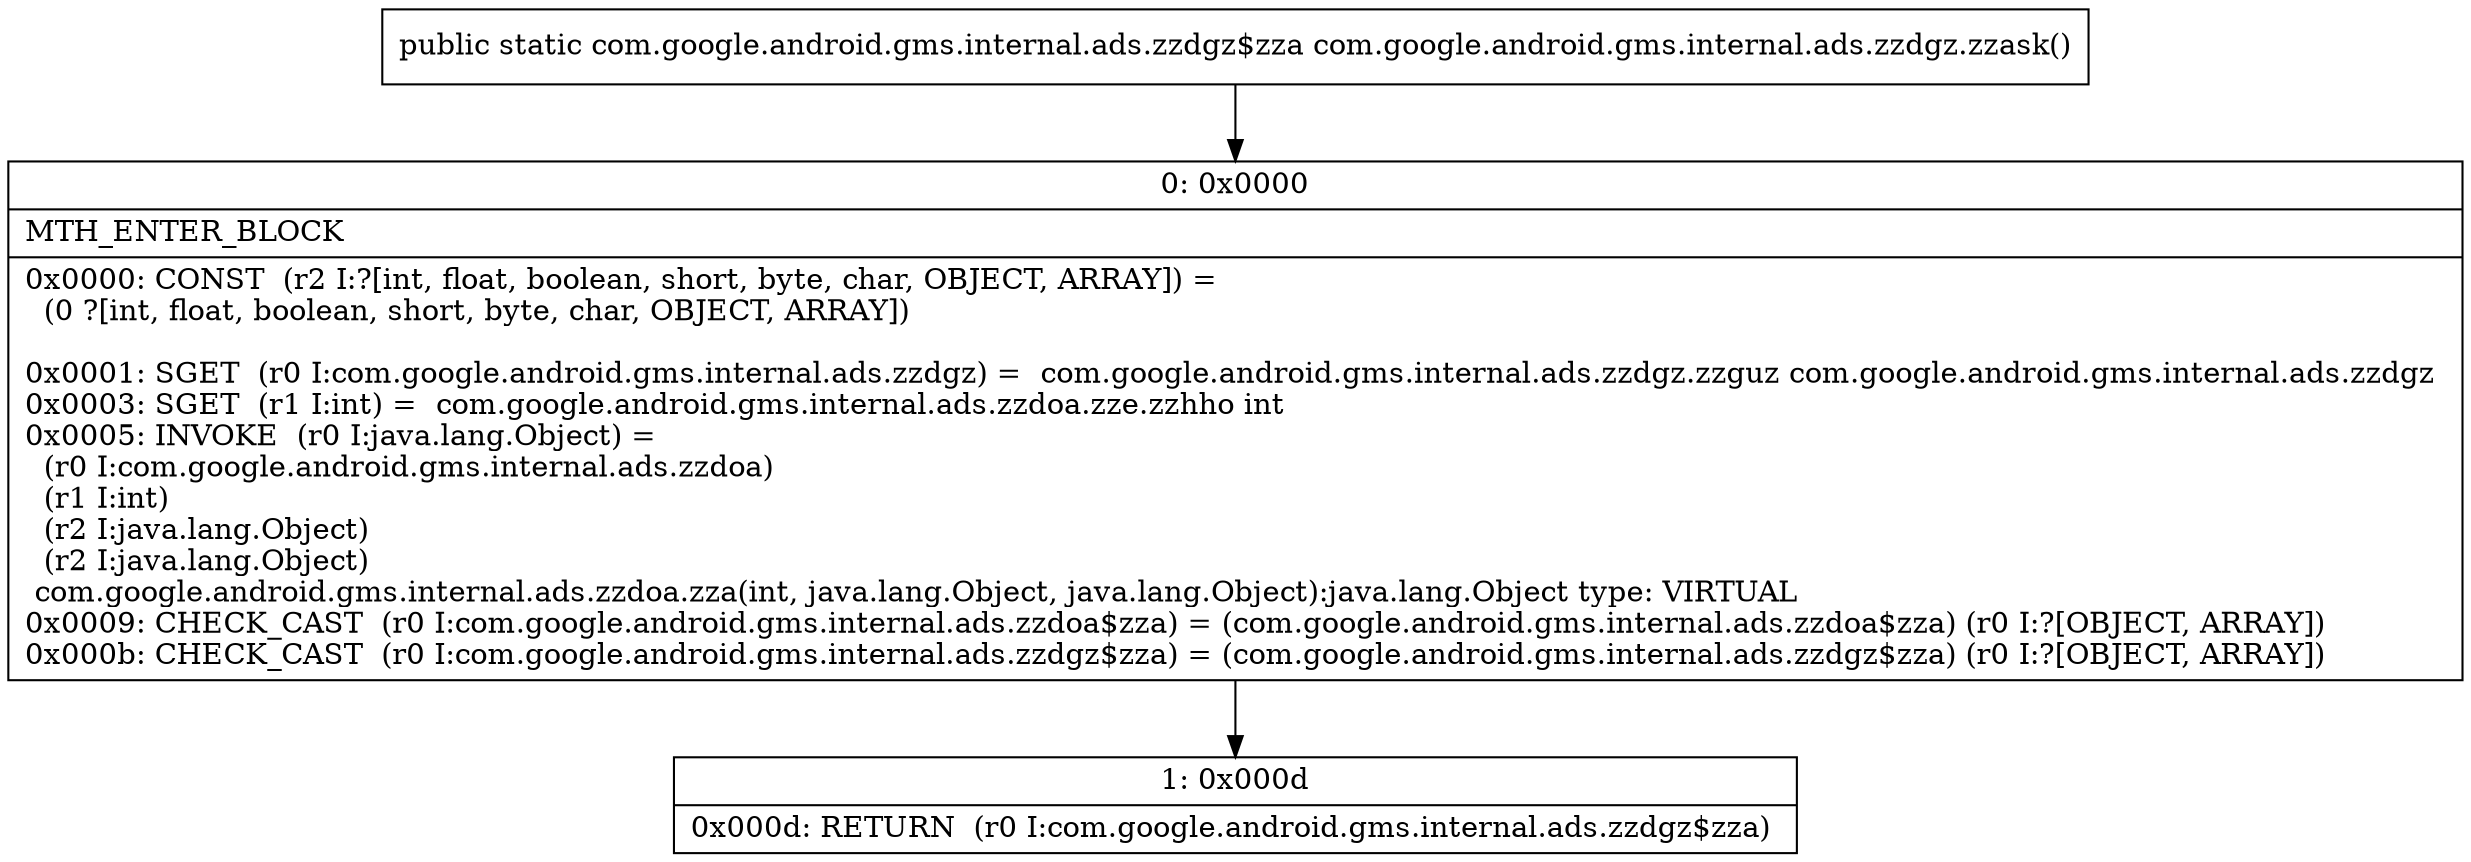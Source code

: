 digraph "CFG forcom.google.android.gms.internal.ads.zzdgz.zzask()Lcom\/google\/android\/gms\/internal\/ads\/zzdgz$zza;" {
Node_0 [shape=record,label="{0\:\ 0x0000|MTH_ENTER_BLOCK\l|0x0000: CONST  (r2 I:?[int, float, boolean, short, byte, char, OBJECT, ARRAY]) = \l  (0 ?[int, float, boolean, short, byte, char, OBJECT, ARRAY])\l \l0x0001: SGET  (r0 I:com.google.android.gms.internal.ads.zzdgz) =  com.google.android.gms.internal.ads.zzdgz.zzguz com.google.android.gms.internal.ads.zzdgz \l0x0003: SGET  (r1 I:int) =  com.google.android.gms.internal.ads.zzdoa.zze.zzhho int \l0x0005: INVOKE  (r0 I:java.lang.Object) = \l  (r0 I:com.google.android.gms.internal.ads.zzdoa)\l  (r1 I:int)\l  (r2 I:java.lang.Object)\l  (r2 I:java.lang.Object)\l com.google.android.gms.internal.ads.zzdoa.zza(int, java.lang.Object, java.lang.Object):java.lang.Object type: VIRTUAL \l0x0009: CHECK_CAST  (r0 I:com.google.android.gms.internal.ads.zzdoa$zza) = (com.google.android.gms.internal.ads.zzdoa$zza) (r0 I:?[OBJECT, ARRAY]) \l0x000b: CHECK_CAST  (r0 I:com.google.android.gms.internal.ads.zzdgz$zza) = (com.google.android.gms.internal.ads.zzdgz$zza) (r0 I:?[OBJECT, ARRAY]) \l}"];
Node_1 [shape=record,label="{1\:\ 0x000d|0x000d: RETURN  (r0 I:com.google.android.gms.internal.ads.zzdgz$zza) \l}"];
MethodNode[shape=record,label="{public static com.google.android.gms.internal.ads.zzdgz$zza com.google.android.gms.internal.ads.zzdgz.zzask() }"];
MethodNode -> Node_0;
Node_0 -> Node_1;
}

